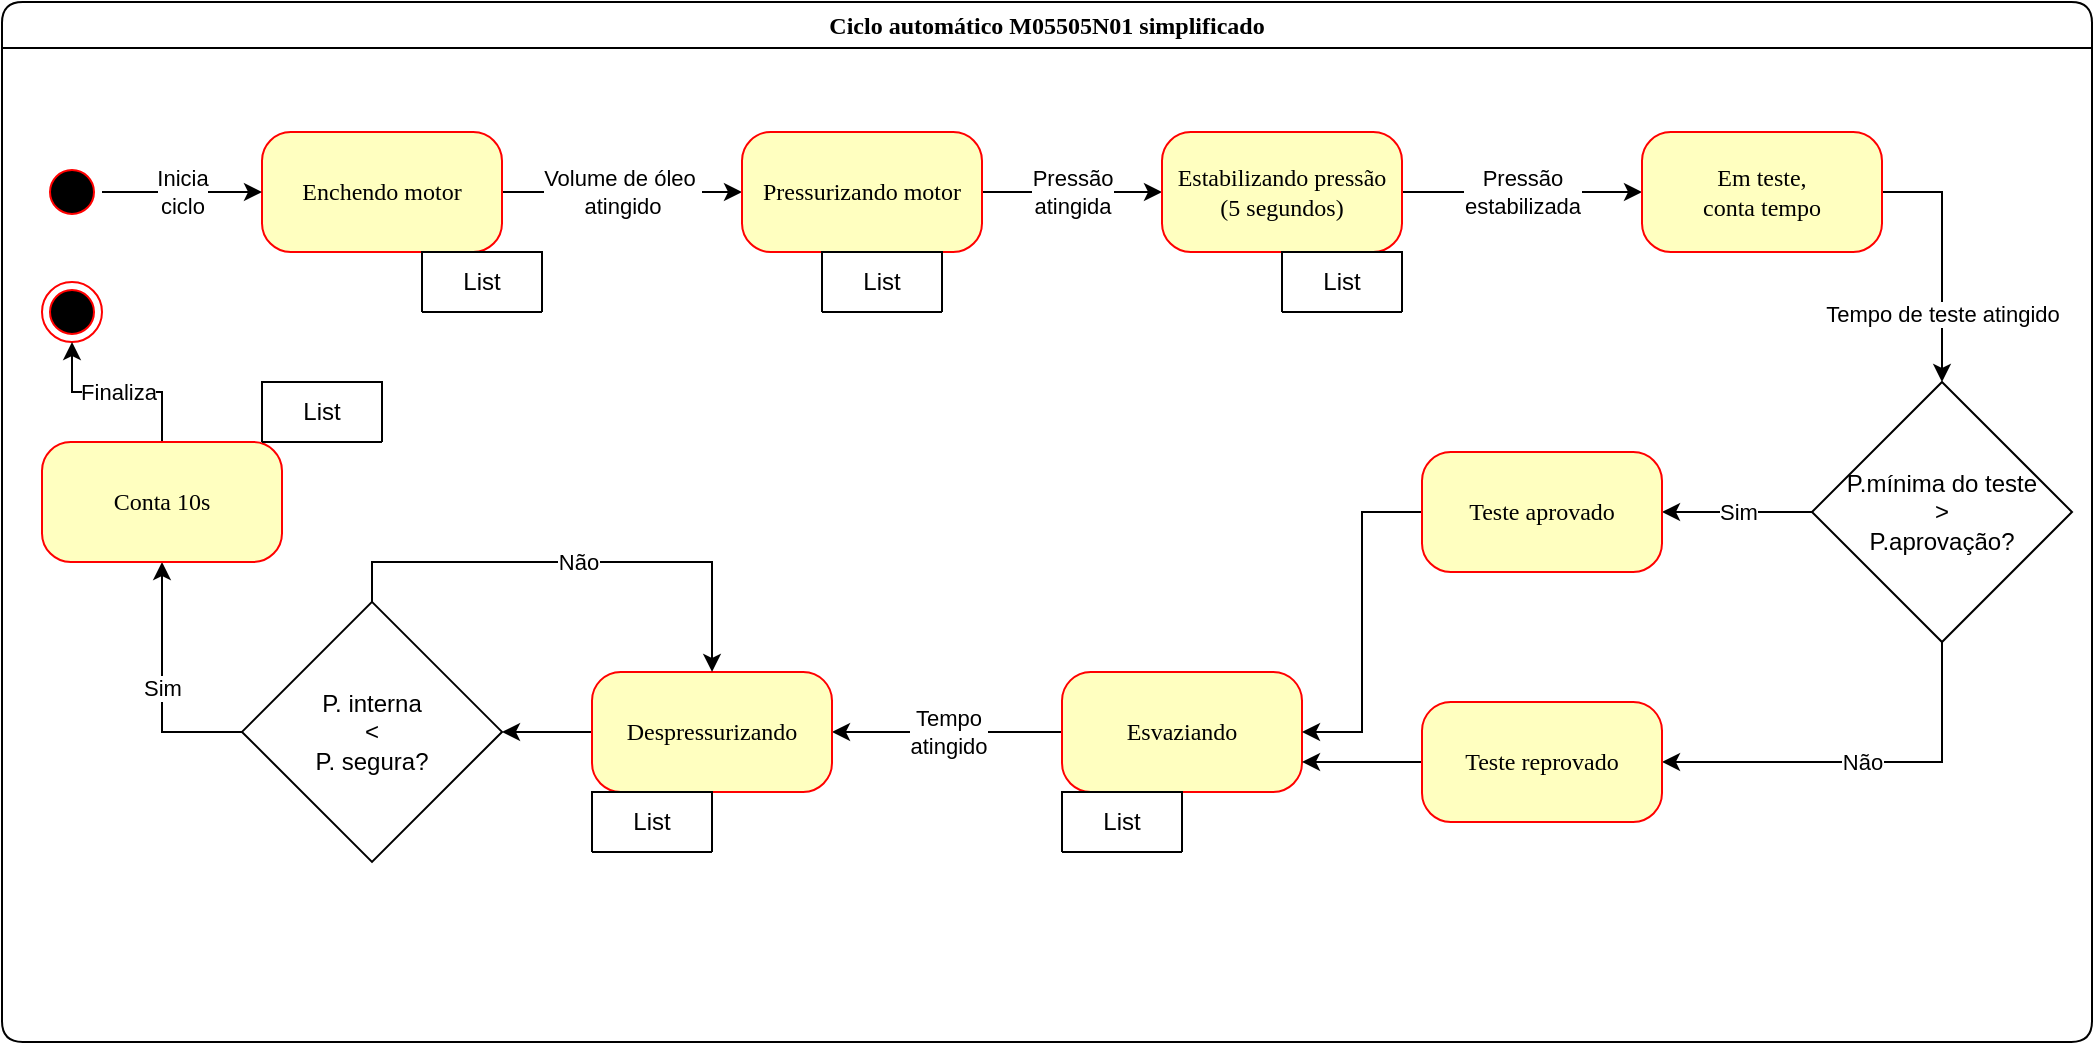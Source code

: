 <mxfile version="20.8.23" type="github">
  <diagram name="Page-1" id="58cdce13-f638-feb5-8d6f-7d28b1aa9fa0">
    <mxGraphModel dx="1290" dy="488" grid="1" gridSize="10" guides="1" tooltips="1" connect="1" arrows="1" fold="1" page="1" pageScale="1" pageWidth="1100" pageHeight="850" background="none" math="0" shadow="0">
      <root>
        <mxCell id="0" />
        <mxCell id="1" parent="0" />
        <mxCell id="2a3bc250acf0617d-7" value="Ciclo automático M05505N01 simplificado" style="swimlane;whiteSpace=wrap;html=1;rounded=1;shadow=0;comic=0;labelBackgroundColor=none;strokeWidth=1;fontFamily=Verdana;fontSize=12;align=center;" parent="1" vertex="1">
          <mxGeometry x="120" y="70" width="1045" height="520" as="geometry" />
        </mxCell>
        <mxCell id="o7r1w5vNjxvFz6Ge7b8Q-53" value="Volume de óleo&amp;nbsp;&lt;br&gt;atingido" style="edgeStyle=orthogonalEdgeStyle;rounded=0;orthogonalLoop=1;jettySize=auto;html=1;" edge="1" parent="2a3bc250acf0617d-7" source="382b91b5511bd0f7-8" target="3cde6dad864a17aa-1">
          <mxGeometry relative="1" as="geometry" />
        </mxCell>
        <mxCell id="382b91b5511bd0f7-8" value="Enchendo motor" style="rounded=1;whiteSpace=wrap;html=1;arcSize=24;fillColor=#ffffc0;strokeColor=#ff0000;shadow=0;comic=0;labelBackgroundColor=none;fontFamily=Verdana;fontSize=12;fontColor=#000000;align=center;" parent="2a3bc250acf0617d-7" vertex="1">
          <mxGeometry x="130" y="65" width="120" height="60" as="geometry" />
        </mxCell>
        <mxCell id="o7r1w5vNjxvFz6Ge7b8Q-94" value="Inicia&lt;br&gt;ciclo" style="edgeStyle=orthogonalEdgeStyle;rounded=0;orthogonalLoop=1;jettySize=auto;html=1;" edge="1" parent="2a3bc250acf0617d-7" source="2a3bc250acf0617d-3" target="382b91b5511bd0f7-8">
          <mxGeometry relative="1" as="geometry" />
        </mxCell>
        <mxCell id="2a3bc250acf0617d-3" value="" style="ellipse;html=1;shape=startState;fillColor=#000000;strokeColor=#ff0000;rounded=1;shadow=0;comic=0;labelBackgroundColor=none;fontFamily=Verdana;fontSize=12;fontColor=#000000;align=center;direction=south;" parent="2a3bc250acf0617d-7" vertex="1">
          <mxGeometry x="20" y="80" width="30" height="30" as="geometry" />
        </mxCell>
        <mxCell id="o7r1w5vNjxvFz6Ge7b8Q-54" value="Pressão&lt;br&gt;atingida" style="edgeStyle=orthogonalEdgeStyle;rounded=0;orthogonalLoop=1;jettySize=auto;html=1;exitX=1;exitY=0.5;exitDx=0;exitDy=0;entryX=0;entryY=0.5;entryDx=0;entryDy=0;" edge="1" parent="2a3bc250acf0617d-7" source="3cde6dad864a17aa-1" target="3cde6dad864a17aa-2">
          <mxGeometry relative="1" as="geometry" />
        </mxCell>
        <mxCell id="3cde6dad864a17aa-1" value="Pressurizando motor" style="rounded=1;whiteSpace=wrap;html=1;arcSize=24;fillColor=#ffffc0;strokeColor=#ff0000;shadow=0;comic=0;labelBackgroundColor=none;fontFamily=Verdana;fontSize=12;fontColor=#000000;align=center;" parent="2a3bc250acf0617d-7" vertex="1">
          <mxGeometry x="370" y="65" width="120" height="60" as="geometry" />
        </mxCell>
        <mxCell id="o7r1w5vNjxvFz6Ge7b8Q-60" value="Pressão&lt;br&gt;estabilizada" style="edgeStyle=orthogonalEdgeStyle;rounded=0;orthogonalLoop=1;jettySize=auto;html=1;" edge="1" parent="2a3bc250acf0617d-7" source="3cde6dad864a17aa-2" target="o7r1w5vNjxvFz6Ge7b8Q-58">
          <mxGeometry relative="1" as="geometry" />
        </mxCell>
        <mxCell id="3cde6dad864a17aa-2" value="Estabilizando pressão&lt;br&gt;(5 segundos)" style="rounded=1;whiteSpace=wrap;html=1;arcSize=24;fillColor=#ffffc0;strokeColor=#ff0000;shadow=0;comic=0;labelBackgroundColor=none;fontFamily=Verdana;fontSize=12;fontColor=#000000;align=center;" parent="2a3bc250acf0617d-7" vertex="1">
          <mxGeometry x="580" y="65" width="120" height="60" as="geometry" />
        </mxCell>
        <mxCell id="o7r1w5vNjxvFz6Ge7b8Q-31" value="List" style="swimlane;fontStyle=0;childLayout=stackLayout;horizontal=1;startSize=30;horizontalStack=0;resizeParent=1;resizeParentMax=0;resizeLast=0;collapsible=1;marginBottom=0;whiteSpace=wrap;html=1;" vertex="1" collapsed="1" parent="2a3bc250acf0617d-7">
          <mxGeometry x="210" y="125" width="60" height="30" as="geometry">
            <mxRectangle x="210" y="125" width="190" height="150" as="alternateBounds" />
          </mxGeometry>
        </mxCell>
        <mxCell id="o7r1w5vNjxvFz6Ge7b8Q-32" value="+ LigaBomba();" style="text;strokeColor=none;fillColor=none;align=left;verticalAlign=middle;spacingLeft=4;spacingRight=4;overflow=hidden;points=[[0,0.5],[1,0.5]];portConstraint=eastwest;rotatable=0;whiteSpace=wrap;html=1;" vertex="1" parent="o7r1w5vNjxvFz6Ge7b8Q-31">
          <mxGeometry y="30" width="190" height="30" as="geometry" />
        </mxCell>
        <mxCell id="o7r1w5vNjxvFz6Ge7b8Q-33" value="+ LigaVálvulaDePressão();" style="text;strokeColor=none;fillColor=none;align=left;verticalAlign=middle;spacingLeft=4;spacingRight=4;overflow=hidden;points=[[0,0.5],[1,0.5]];portConstraint=eastwest;rotatable=0;whiteSpace=wrap;html=1;" vertex="1" parent="o7r1w5vNjxvFz6Ge7b8Q-31">
          <mxGeometry y="60" width="190" height="30" as="geometry" />
        </mxCell>
        <mxCell id="o7r1w5vNjxvFz6Ge7b8Q-34" value="+ LigaVálvulaEscapeDeAr();" style="text;strokeColor=none;fillColor=none;align=left;verticalAlign=middle;spacingLeft=4;spacingRight=4;overflow=hidden;points=[[0,0.5],[1,0.5]];portConstraint=eastwest;rotatable=0;whiteSpace=wrap;html=1;" vertex="1" parent="o7r1w5vNjxvFz6Ge7b8Q-31">
          <mxGeometry y="90" width="190" height="30" as="geometry" />
        </mxCell>
        <mxCell id="o7r1w5vNjxvFz6Ge7b8Q-98" value="+ IniciaGrafico();" style="text;strokeColor=none;fillColor=none;align=left;verticalAlign=middle;spacingLeft=4;spacingRight=4;overflow=hidden;points=[[0,0.5],[1,0.5]];portConstraint=eastwest;rotatable=0;whiteSpace=wrap;html=1;" vertex="1" parent="o7r1w5vNjxvFz6Ge7b8Q-31">
          <mxGeometry y="120" width="190" height="30" as="geometry" />
        </mxCell>
        <mxCell id="o7r1w5vNjxvFz6Ge7b8Q-49" value="List" style="swimlane;fontStyle=0;childLayout=stackLayout;horizontal=1;startSize=30;horizontalStack=0;resizeParent=1;resizeParentMax=0;resizeLast=0;collapsible=1;marginBottom=0;whiteSpace=wrap;html=1;" vertex="1" collapsed="1" parent="2a3bc250acf0617d-7">
          <mxGeometry x="410" y="125" width="60" height="30" as="geometry">
            <mxRectangle x="410" y="125" width="175" height="90" as="alternateBounds" />
          </mxGeometry>
        </mxCell>
        <mxCell id="o7r1w5vNjxvFz6Ge7b8Q-50" value="+ LigaBomba();" style="text;strokeColor=none;fillColor=none;align=left;verticalAlign=middle;spacingLeft=4;spacingRight=4;overflow=hidden;points=[[0,0.5],[1,0.5]];portConstraint=eastwest;rotatable=0;whiteSpace=wrap;html=1;" vertex="1" parent="o7r1w5vNjxvFz6Ge7b8Q-49">
          <mxGeometry y="30" width="175" height="30" as="geometry" />
        </mxCell>
        <mxCell id="o7r1w5vNjxvFz6Ge7b8Q-51" value="+ LigaVálvulaDePressão();" style="text;strokeColor=none;fillColor=none;align=left;verticalAlign=middle;spacingLeft=4;spacingRight=4;overflow=hidden;points=[[0,0.5],[1,0.5]];portConstraint=eastwest;rotatable=0;whiteSpace=wrap;html=1;" vertex="1" parent="o7r1w5vNjxvFz6Ge7b8Q-49">
          <mxGeometry y="60" width="175" height="30" as="geometry" />
        </mxCell>
        <mxCell id="o7r1w5vNjxvFz6Ge7b8Q-55" value="List" style="swimlane;fontStyle=0;childLayout=stackLayout;horizontal=1;startSize=30;horizontalStack=0;resizeParent=1;resizeParentMax=0;resizeLast=0;collapsible=1;marginBottom=0;whiteSpace=wrap;html=1;" vertex="1" collapsed="1" parent="2a3bc250acf0617d-7">
          <mxGeometry x="640" y="125" width="60" height="30" as="geometry">
            <mxRectangle x="640" y="125" width="175" height="90" as="alternateBounds" />
          </mxGeometry>
        </mxCell>
        <mxCell id="o7r1w5vNjxvFz6Ge7b8Q-56" value="+ LigaBomba();" style="text;strokeColor=none;fillColor=none;align=left;verticalAlign=middle;spacingLeft=4;spacingRight=4;overflow=hidden;points=[[0,0.5],[1,0.5]];portConstraint=eastwest;rotatable=0;whiteSpace=wrap;html=1;" vertex="1" parent="o7r1w5vNjxvFz6Ge7b8Q-55">
          <mxGeometry y="30" width="175" height="30" as="geometry" />
        </mxCell>
        <mxCell id="o7r1w5vNjxvFz6Ge7b8Q-57" value="+ LigaVálvulaDePressão();" style="text;strokeColor=none;fillColor=none;align=left;verticalAlign=middle;spacingLeft=4;spacingRight=4;overflow=hidden;points=[[0,0.5],[1,0.5]];portConstraint=eastwest;rotatable=0;whiteSpace=wrap;html=1;" vertex="1" parent="o7r1w5vNjxvFz6Ge7b8Q-55">
          <mxGeometry y="60" width="175" height="30" as="geometry" />
        </mxCell>
        <mxCell id="o7r1w5vNjxvFz6Ge7b8Q-62" value="Tempo de teste atingido" style="edgeStyle=orthogonalEdgeStyle;rounded=0;orthogonalLoop=1;jettySize=auto;html=1;entryX=0.5;entryY=0;entryDx=0;entryDy=0;exitX=1;exitY=0.5;exitDx=0;exitDy=0;" edge="1" parent="2a3bc250acf0617d-7" source="o7r1w5vNjxvFz6Ge7b8Q-58" target="o7r1w5vNjxvFz6Ge7b8Q-74">
          <mxGeometry x="0.448" relative="1" as="geometry">
            <mxPoint x="1020" y="265" as="targetPoint" />
            <mxPoint as="offset" />
          </mxGeometry>
        </mxCell>
        <mxCell id="o7r1w5vNjxvFz6Ge7b8Q-58" value="Em teste,&lt;br&gt;conta tempo" style="rounded=1;whiteSpace=wrap;html=1;arcSize=24;fillColor=#ffffc0;strokeColor=#ff0000;shadow=0;comic=0;labelBackgroundColor=none;fontFamily=Verdana;fontSize=12;fontColor=#000000;align=center;" vertex="1" parent="2a3bc250acf0617d-7">
          <mxGeometry x="820" y="65" width="120" height="60" as="geometry" />
        </mxCell>
        <mxCell id="o7r1w5vNjxvFz6Ge7b8Q-82" value="Tempo&lt;br&gt;atingido" style="edgeStyle=orthogonalEdgeStyle;rounded=0;orthogonalLoop=1;jettySize=auto;html=1;exitX=0;exitY=0.5;exitDx=0;exitDy=0;entryX=1;entryY=0.5;entryDx=0;entryDy=0;" edge="1" parent="2a3bc250acf0617d-7" source="o7r1w5vNjxvFz6Ge7b8Q-61" target="o7r1w5vNjxvFz6Ge7b8Q-83">
          <mxGeometry relative="1" as="geometry" />
        </mxCell>
        <mxCell id="o7r1w5vNjxvFz6Ge7b8Q-61" value="Esvaziando" style="rounded=1;whiteSpace=wrap;html=1;arcSize=24;fillColor=#ffffc0;strokeColor=#ff0000;shadow=0;comic=0;labelBackgroundColor=none;fontFamily=Verdana;fontSize=12;fontColor=#000000;align=center;" vertex="1" parent="2a3bc250acf0617d-7">
          <mxGeometry x="530" y="334.95" width="120" height="60" as="geometry" />
        </mxCell>
        <mxCell id="o7r1w5vNjxvFz6Ge7b8Q-66" value="List" style="swimlane;fontStyle=0;childLayout=stackLayout;horizontal=1;startSize=30;horizontalStack=0;resizeParent=1;resizeParentMax=0;resizeLast=0;collapsible=1;marginBottom=0;whiteSpace=wrap;html=1;" vertex="1" collapsed="1" parent="2a3bc250acf0617d-7">
          <mxGeometry x="530" y="394.95" width="60" height="30" as="geometry">
            <mxRectangle x="530" y="394.95" width="175" height="120" as="alternateBounds" />
          </mxGeometry>
        </mxCell>
        <mxCell id="o7r1w5vNjxvFz6Ge7b8Q-67" value="+ LigaValvulaDePressaoAr();" style="text;strokeColor=none;fillColor=none;align=left;verticalAlign=middle;spacingLeft=4;spacingRight=4;overflow=hidden;points=[[0,0.5],[1,0.5]];portConstraint=eastwest;rotatable=0;whiteSpace=wrap;html=1;" vertex="1" parent="o7r1w5vNjxvFz6Ge7b8Q-66">
          <mxGeometry y="30" width="175" height="30" as="geometry" />
        </mxCell>
        <mxCell id="o7r1w5vNjxvFz6Ge7b8Q-68" value="+ LigaVálvulaEscapeDeOleo();" style="text;strokeColor=none;fillColor=none;align=left;verticalAlign=middle;spacingLeft=4;spacingRight=4;overflow=hidden;points=[[0,0.5],[1,0.5]];portConstraint=eastwest;rotatable=0;whiteSpace=wrap;html=1;" vertex="1" parent="o7r1w5vNjxvFz6Ge7b8Q-66">
          <mxGeometry y="60" width="175" height="30" as="geometry" />
        </mxCell>
        <mxCell id="o7r1w5vNjxvFz6Ge7b8Q-99" value="+ PausaGrafico();" style="text;strokeColor=none;fillColor=none;align=left;verticalAlign=middle;spacingLeft=4;spacingRight=4;overflow=hidden;points=[[0,0.5],[1,0.5]];portConstraint=eastwest;rotatable=0;whiteSpace=wrap;html=1;" vertex="1" parent="o7r1w5vNjxvFz6Ge7b8Q-66">
          <mxGeometry y="90" width="175" height="30" as="geometry" />
        </mxCell>
        <mxCell id="24f968d109e7d6b4-3" value="" style="ellipse;html=1;shape=endState;fillColor=#000000;strokeColor=#ff0000;rounded=1;shadow=0;comic=0;labelBackgroundColor=none;fontFamily=Verdana;fontSize=12;fontColor=#000000;align=center;" parent="2a3bc250acf0617d-7" vertex="1">
          <mxGeometry x="20" y="140" width="30" height="30" as="geometry" />
        </mxCell>
        <mxCell id="o7r1w5vNjxvFz6Ge7b8Q-77" value="Sim" style="edgeStyle=orthogonalEdgeStyle;rounded=0;orthogonalLoop=1;jettySize=auto;html=1;" edge="1" parent="2a3bc250acf0617d-7" source="o7r1w5vNjxvFz6Ge7b8Q-74" target="o7r1w5vNjxvFz6Ge7b8Q-76">
          <mxGeometry relative="1" as="geometry" />
        </mxCell>
        <mxCell id="o7r1w5vNjxvFz6Ge7b8Q-79" value="Não" style="edgeStyle=orthogonalEdgeStyle;rounded=0;orthogonalLoop=1;jettySize=auto;html=1;exitX=0.5;exitY=1;exitDx=0;exitDy=0;entryX=1;entryY=0.5;entryDx=0;entryDy=0;" edge="1" parent="2a3bc250acf0617d-7" source="o7r1w5vNjxvFz6Ge7b8Q-74" target="o7r1w5vNjxvFz6Ge7b8Q-78">
          <mxGeometry relative="1" as="geometry">
            <mxPoint x="970" y="334.95" as="sourcePoint" />
          </mxGeometry>
        </mxCell>
        <mxCell id="o7r1w5vNjxvFz6Ge7b8Q-74" value="P.mínima do teste&lt;br&gt;&amp;gt;&lt;br&gt;P.aprovação?" style="rhombus;whiteSpace=wrap;html=1;" vertex="1" parent="2a3bc250acf0617d-7">
          <mxGeometry x="905" y="190" width="130" height="130" as="geometry" />
        </mxCell>
        <mxCell id="o7r1w5vNjxvFz6Ge7b8Q-81" style="edgeStyle=orthogonalEdgeStyle;rounded=0;orthogonalLoop=1;jettySize=auto;html=1;exitX=0;exitY=0.5;exitDx=0;exitDy=0;entryX=1;entryY=0.5;entryDx=0;entryDy=0;" edge="1" parent="2a3bc250acf0617d-7" source="o7r1w5vNjxvFz6Ge7b8Q-76" target="o7r1w5vNjxvFz6Ge7b8Q-61">
          <mxGeometry relative="1" as="geometry" />
        </mxCell>
        <mxCell id="o7r1w5vNjxvFz6Ge7b8Q-76" value="Teste aprovado" style="rounded=1;whiteSpace=wrap;html=1;arcSize=24;fillColor=#ffffc0;strokeColor=#ff0000;shadow=0;comic=0;labelBackgroundColor=none;fontFamily=Verdana;fontSize=12;fontColor=#000000;align=center;" vertex="1" parent="2a3bc250acf0617d-7">
          <mxGeometry x="710" y="225" width="120" height="60" as="geometry" />
        </mxCell>
        <mxCell id="o7r1w5vNjxvFz6Ge7b8Q-80" style="edgeStyle=orthogonalEdgeStyle;rounded=0;orthogonalLoop=1;jettySize=auto;html=1;exitX=0;exitY=0.5;exitDx=0;exitDy=0;entryX=1;entryY=0.75;entryDx=0;entryDy=0;" edge="1" parent="2a3bc250acf0617d-7" source="o7r1w5vNjxvFz6Ge7b8Q-78" target="o7r1w5vNjxvFz6Ge7b8Q-61">
          <mxGeometry relative="1" as="geometry" />
        </mxCell>
        <mxCell id="o7r1w5vNjxvFz6Ge7b8Q-78" value="Teste reprovado" style="rounded=1;whiteSpace=wrap;html=1;arcSize=24;fillColor=#ffffc0;strokeColor=#ff0000;shadow=0;comic=0;labelBackgroundColor=none;fontFamily=Verdana;fontSize=12;fontColor=#000000;align=center;" vertex="1" parent="2a3bc250acf0617d-7">
          <mxGeometry x="710" y="349.95" width="120" height="60" as="geometry" />
        </mxCell>
        <mxCell id="o7r1w5vNjxvFz6Ge7b8Q-88" value="" style="edgeStyle=orthogonalEdgeStyle;rounded=0;orthogonalLoop=1;jettySize=auto;html=1;" edge="1" parent="2a3bc250acf0617d-7" source="o7r1w5vNjxvFz6Ge7b8Q-83" target="o7r1w5vNjxvFz6Ge7b8Q-87">
          <mxGeometry relative="1" as="geometry" />
        </mxCell>
        <mxCell id="o7r1w5vNjxvFz6Ge7b8Q-83" value="Despressurizando" style="rounded=1;whiteSpace=wrap;html=1;arcSize=24;fillColor=#ffffc0;strokeColor=#ff0000;shadow=0;comic=0;labelBackgroundColor=none;fontFamily=Verdana;fontSize=12;fontColor=#000000;align=center;" vertex="1" parent="2a3bc250acf0617d-7">
          <mxGeometry x="295" y="334.95" width="120" height="60" as="geometry" />
        </mxCell>
        <mxCell id="o7r1w5vNjxvFz6Ge7b8Q-84" value="List" style="swimlane;fontStyle=0;childLayout=stackLayout;horizontal=1;startSize=30;horizontalStack=0;resizeParent=1;resizeParentMax=0;resizeLast=0;collapsible=1;marginBottom=0;whiteSpace=wrap;html=1;" vertex="1" collapsed="1" parent="2a3bc250acf0617d-7">
          <mxGeometry x="295" y="394.95" width="60" height="30" as="geometry">
            <mxRectangle x="295" y="394.95" width="175" height="90" as="alternateBounds" />
          </mxGeometry>
        </mxCell>
        <mxCell id="o7r1w5vNjxvFz6Ge7b8Q-85" value="+ LigaValvulaEscapeDeAr();" style="text;strokeColor=none;fillColor=none;align=left;verticalAlign=middle;spacingLeft=4;spacingRight=4;overflow=hidden;points=[[0,0.5],[1,0.5]];portConstraint=eastwest;rotatable=0;whiteSpace=wrap;html=1;" vertex="1" parent="o7r1w5vNjxvFz6Ge7b8Q-84">
          <mxGeometry y="30" width="175" height="30" as="geometry" />
        </mxCell>
        <mxCell id="o7r1w5vNjxvFz6Ge7b8Q-86" value="+ LigaVálvulaEscapeDeOleo();" style="text;strokeColor=none;fillColor=none;align=left;verticalAlign=middle;spacingLeft=4;spacingRight=4;overflow=hidden;points=[[0,0.5],[1,0.5]];portConstraint=eastwest;rotatable=0;whiteSpace=wrap;html=1;" vertex="1" parent="o7r1w5vNjxvFz6Ge7b8Q-84">
          <mxGeometry y="60" width="175" height="30" as="geometry" />
        </mxCell>
        <mxCell id="o7r1w5vNjxvFz6Ge7b8Q-89" value="Não" style="edgeStyle=orthogonalEdgeStyle;rounded=0;orthogonalLoop=1;jettySize=auto;html=1;exitX=0.5;exitY=0;exitDx=0;exitDy=0;entryX=0.5;entryY=0;entryDx=0;entryDy=0;" edge="1" parent="2a3bc250acf0617d-7" source="o7r1w5vNjxvFz6Ge7b8Q-87" target="o7r1w5vNjxvFz6Ge7b8Q-83">
          <mxGeometry relative="1" as="geometry" />
        </mxCell>
        <mxCell id="o7r1w5vNjxvFz6Ge7b8Q-92" value="Sim" style="edgeStyle=orthogonalEdgeStyle;rounded=0;orthogonalLoop=1;jettySize=auto;html=1;exitX=0;exitY=0.5;exitDx=0;exitDy=0;entryX=0.5;entryY=1;entryDx=0;entryDy=0;" edge="1" parent="2a3bc250acf0617d-7" source="o7r1w5vNjxvFz6Ge7b8Q-87" target="o7r1w5vNjxvFz6Ge7b8Q-91">
          <mxGeometry relative="1" as="geometry" />
        </mxCell>
        <mxCell id="o7r1w5vNjxvFz6Ge7b8Q-87" value="P. interna&lt;br&gt;&amp;lt;&lt;br&gt;P. segura?" style="rhombus;whiteSpace=wrap;html=1;" vertex="1" parent="2a3bc250acf0617d-7">
          <mxGeometry x="120" y="299.95" width="130" height="130" as="geometry" />
        </mxCell>
        <mxCell id="o7r1w5vNjxvFz6Ge7b8Q-93" value="Finaliza" style="edgeStyle=orthogonalEdgeStyle;rounded=0;orthogonalLoop=1;jettySize=auto;html=1;" edge="1" parent="2a3bc250acf0617d-7" source="o7r1w5vNjxvFz6Ge7b8Q-91" target="24f968d109e7d6b4-3">
          <mxGeometry relative="1" as="geometry" />
        </mxCell>
        <mxCell id="o7r1w5vNjxvFz6Ge7b8Q-91" value="Conta 10s" style="rounded=1;whiteSpace=wrap;html=1;arcSize=24;fillColor=#ffffc0;strokeColor=#ff0000;shadow=0;comic=0;labelBackgroundColor=none;fontFamily=Verdana;fontSize=12;fontColor=#000000;align=center;" vertex="1" parent="2a3bc250acf0617d-7">
          <mxGeometry x="20" y="220" width="120" height="60" as="geometry" />
        </mxCell>
        <mxCell id="o7r1w5vNjxvFz6Ge7b8Q-95" value="List" style="swimlane;fontStyle=0;childLayout=stackLayout;horizontal=1;startSize=30;horizontalStack=0;resizeParent=1;resizeParentMax=0;resizeLast=0;collapsible=1;marginBottom=0;whiteSpace=wrap;html=1;" vertex="1" collapsed="1" parent="2a3bc250acf0617d-7">
          <mxGeometry x="130" y="190" width="60" height="30" as="geometry">
            <mxRectangle x="130" y="190" width="175" height="90" as="alternateBounds" />
          </mxGeometry>
        </mxCell>
        <mxCell id="o7r1w5vNjxvFz6Ge7b8Q-96" value="+ LigaValvulaEscapeDeAr();" style="text;strokeColor=none;fillColor=none;align=left;verticalAlign=middle;spacingLeft=4;spacingRight=4;overflow=hidden;points=[[0,0.5],[1,0.5]];portConstraint=eastwest;rotatable=0;whiteSpace=wrap;html=1;" vertex="1" parent="o7r1w5vNjxvFz6Ge7b8Q-95">
          <mxGeometry y="30" width="175" height="30" as="geometry" />
        </mxCell>
        <mxCell id="o7r1w5vNjxvFz6Ge7b8Q-97" value="+ LigaVálvulaEscapeDeOleo();" style="text;strokeColor=none;fillColor=none;align=left;verticalAlign=middle;spacingLeft=4;spacingRight=4;overflow=hidden;points=[[0,0.5],[1,0.5]];portConstraint=eastwest;rotatable=0;whiteSpace=wrap;html=1;" vertex="1" parent="o7r1w5vNjxvFz6Ge7b8Q-95">
          <mxGeometry y="60" width="175" height="30" as="geometry" />
        </mxCell>
      </root>
    </mxGraphModel>
  </diagram>
</mxfile>
